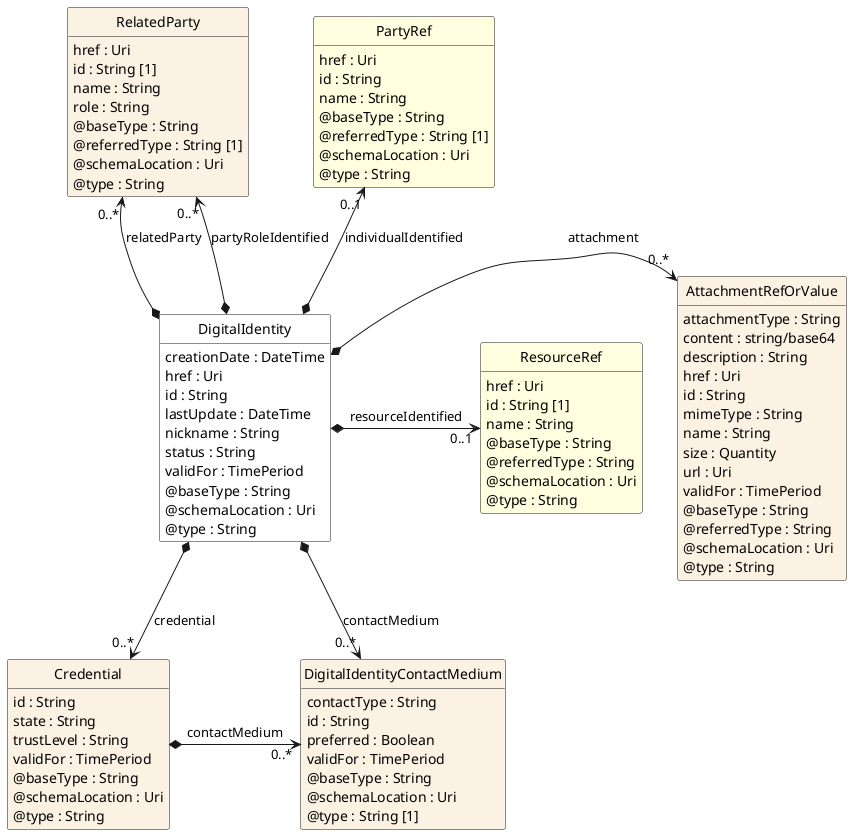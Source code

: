 @startuml
hide circle
hide methods
hide stereotype
show <<Enumeration>> stereotype
skinparam class {
   BackgroundColor<<Enumeration>> #E6F5F7
   BackgroundColor<<Ref>> #FFFFE0
   BackgroundColor<<Pivot>> #FFFFFFF
   BackgroundColor<<SimpleType>> #E2F0DA
   BackgroundColor #FCF2E3
}

class DigitalIdentity <<Pivot>> {
    creationDate : DateTime
    href : Uri
    id : String
    lastUpdate : DateTime
    nickname : String
    status : String
    validFor : TimePeriod
    @baseType : String
    @schemaLocation : Uri
    @type : String
}

class DigitalIdentityContactMedium  {
    contactType : String
    id : String
    preferred : Boolean
    validFor : TimePeriod
    @baseType : String
    @schemaLocation : Uri
    @type : String [1]
}

class ResourceRef  <<Ref>> {
    href : Uri
    id : String [1]
    name : String
    @baseType : String
    @referredType : String
    @schemaLocation : Uri
    @type : String
}

class RelatedParty  {
    href : Uri
    id : String [1]
    name : String
    role : String
    @baseType : String
    @referredType : String [1]
    @schemaLocation : Uri
    @type : String
}

class PartyRef  <<Ref>> {
    href : Uri
    id : String
    name : String
    @baseType : String
    @referredType : String [1]
    @schemaLocation : Uri
    @type : String
}

class AttachmentRefOrValue  {
    attachmentType : String
    content : string/base64
    description : String
    href : Uri
    id : String
    mimeType : String
    name : String
    size : Quantity
    url : Uri
    validFor : TimePeriod
    @baseType : String
    @referredType : String
    @schemaLocation : Uri
    @type : String
}

class Credential  {
    id : String
    state : String
    trustLevel : String
    validFor : TimePeriod
    @baseType : String
    @schemaLocation : Uri
    @type : String
}

DigitalIdentity *-->  "0..*" Credential : credential

DigitalIdentity *-->  "0..*" DigitalIdentityContactMedium : contactMedium

Credential *-right-> "0..*" DigitalIdentityContactMedium : contactMedium

AttachmentRefOrValue "0..*" <-left-* DigitalIdentity : attachment

DigitalIdentity *-right-> "0..1" ResourceRef : resourceIdentified

PartyRef "0..1" <--* DigitalIdentity : individualIdentified

RelatedParty "0..*" <--* DigitalIdentity : relatedParty

RelatedParty "0..*" <--* DigitalIdentity : partyRoleIdentified

@enduml